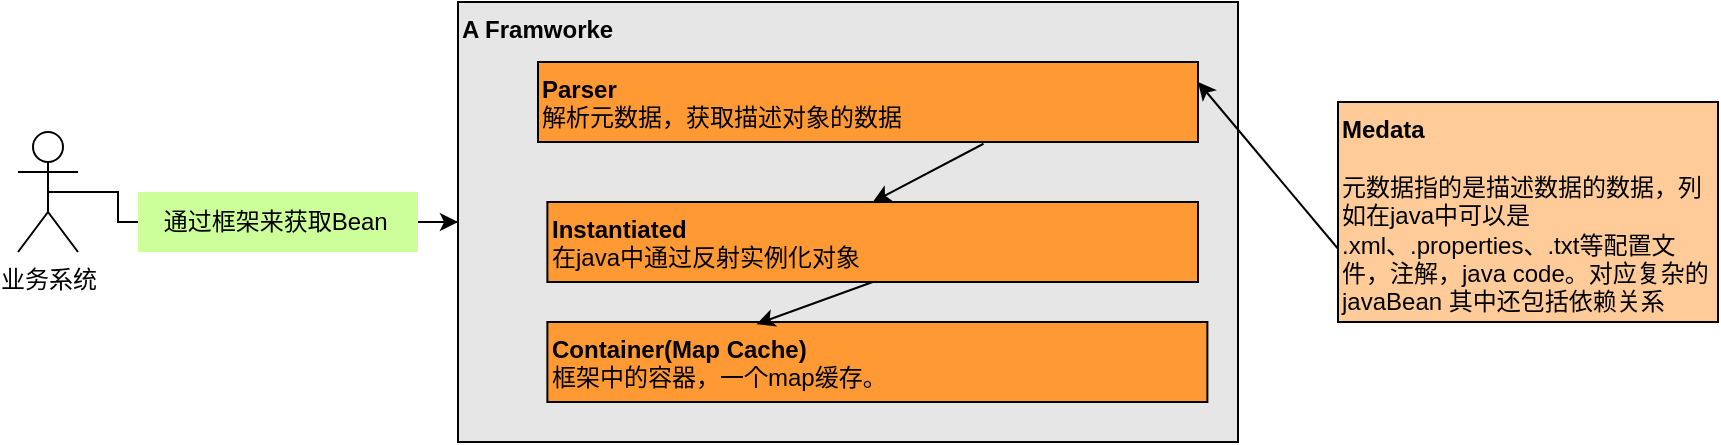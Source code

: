 <mxfile version="20.2.7" type="github">
  <diagram id="TegdglvorsQ1xGJPAm7N" name="Page-1">
    <mxGraphModel dx="942" dy="634" grid="1" gridSize="10" guides="1" tooltips="1" connect="1" arrows="1" fold="1" page="1" pageScale="1" pageWidth="827" pageHeight="1169" math="0" shadow="0">
      <root>
        <mxCell id="0" />
        <mxCell id="1" parent="0" />
        <mxCell id="k0R_6Jwa_f2LtwrwoXMr-1" value="&lt;b&gt;A Framworke&lt;/b&gt;" style="rounded=0;whiteSpace=wrap;html=1;align=left;verticalAlign=top;labelBackgroundColor=none;fillColor=#E6E6E6;" vertex="1" parent="1">
          <mxGeometry x="260" y="185" width="390" height="220" as="geometry" />
        </mxCell>
        <mxCell id="k0R_6Jwa_f2LtwrwoXMr-2" value="&lt;b&gt;Medata&lt;/b&gt;&lt;br&gt;&lt;br&gt;元数据指的是描述数据的数据，列如在java中可以是 .xml、.properties、.txt等配置文件，注解，java code。对应复杂的javaBean 其中还包括依赖关系" style="rounded=0;whiteSpace=wrap;html=1;verticalAlign=top;align=left;labelBackgroundColor=none;fillColor=#FFCC99;" vertex="1" parent="1">
          <mxGeometry x="700" y="235" width="190" height="110" as="geometry" />
        </mxCell>
        <mxCell id="k0R_6Jwa_f2LtwrwoXMr-4" value="&lt;b&gt;Parser&lt;/b&gt;&lt;br&gt;解析元数据，获取描述对象的数据" style="rounded=0;whiteSpace=wrap;html=1;verticalAlign=top;align=left;fillColor=#FF9933;" vertex="1" parent="1">
          <mxGeometry x="300" y="215" width="330" height="40" as="geometry" />
        </mxCell>
        <mxCell id="k0R_6Jwa_f2LtwrwoXMr-21" style="edgeStyle=orthogonalEdgeStyle;rounded=0;orthogonalLoop=1;jettySize=auto;html=1;exitX=0.5;exitY=0.5;exitDx=0;exitDy=0;exitPerimeter=0;entryX=0;entryY=0.5;entryDx=0;entryDy=0;fontSize=12;fontColor=#000000;startArrow=none;" edge="1" parent="1" source="k0R_6Jwa_f2LtwrwoXMr-22" target="k0R_6Jwa_f2LtwrwoXMr-1">
          <mxGeometry relative="1" as="geometry" />
        </mxCell>
        <mxCell id="k0R_6Jwa_f2LtwrwoXMr-6" value="业务系统" style="shape=umlActor;html=1;verticalLabelPosition=bottom;verticalAlign=top;align=center;" vertex="1" parent="1">
          <mxGeometry x="40" y="250" width="30" height="60" as="geometry" />
        </mxCell>
        <mxCell id="k0R_6Jwa_f2LtwrwoXMr-8" value="" style="endArrow=classic;html=1;rounded=0;exitX=0;exitY=0.667;exitDx=0;exitDy=0;exitPerimeter=0;entryX=1;entryY=0.25;entryDx=0;entryDy=0;" edge="1" parent="1" source="k0R_6Jwa_f2LtwrwoXMr-2" target="k0R_6Jwa_f2LtwrwoXMr-4">
          <mxGeometry width="50" height="50" relative="1" as="geometry">
            <mxPoint x="670" y="315" as="sourcePoint" />
            <mxPoint x="720" y="265" as="targetPoint" />
          </mxGeometry>
        </mxCell>
        <mxCell id="k0R_6Jwa_f2LtwrwoXMr-10" value="&lt;b&gt;Container(Map Cache)&lt;/b&gt;&lt;br&gt;框架中的容器，一个map缓存。" style="rounded=0;whiteSpace=wrap;html=1;align=left;verticalAlign=top;labelBackgroundColor=none;fillColor=#FF9933;" vertex="1" parent="1">
          <mxGeometry x="304.69" y="345" width="330" height="40" as="geometry" />
        </mxCell>
        <mxCell id="k0R_6Jwa_f2LtwrwoXMr-11" value="" style="endArrow=classic;html=1;rounded=0;entryX=0.5;entryY=0;entryDx=0;entryDy=0;exitX=0.675;exitY=1.022;exitDx=0;exitDy=0;exitPerimeter=0;" edge="1" parent="1" source="k0R_6Jwa_f2LtwrwoXMr-4" target="k0R_6Jwa_f2LtwrwoXMr-19">
          <mxGeometry width="50" height="50" relative="1" as="geometry">
            <mxPoint x="480" y="245" as="sourcePoint" />
            <mxPoint x="459.995" y="312.5" as="targetPoint" />
          </mxGeometry>
        </mxCell>
        <mxCell id="k0R_6Jwa_f2LtwrwoXMr-19" value="&lt;span style=&quot;font-family: Arial, sans-serif; font-size: 12px; text-align: justify;&quot;&gt;&lt;b style=&quot;font-size: 12px;&quot;&gt;Instantiated&lt;/b&gt;&lt;br style=&quot;font-size: 12px;&quot;&gt;在java中通过反射实例化对象&lt;br style=&quot;font-size: 12px;&quot;&gt;&lt;/span&gt;" style="rounded=0;whiteSpace=wrap;html=1;labelBackgroundColor=none;fontSize=12;fontColor=#000000;strokeColor=#000000;fillColor=#FF9933;align=left;verticalAlign=top;" vertex="1" parent="1">
          <mxGeometry x="304.69" y="285" width="325.31" height="40" as="geometry" />
        </mxCell>
        <mxCell id="k0R_6Jwa_f2LtwrwoXMr-20" value="" style="endArrow=classic;html=1;rounded=0;fontSize=12;fontColor=#000000;exitX=0.5;exitY=1;exitDx=0;exitDy=0;entryX=0.317;entryY=0.027;entryDx=0;entryDy=0;entryPerimeter=0;" edge="1" parent="1" source="k0R_6Jwa_f2LtwrwoXMr-19" target="k0R_6Jwa_f2LtwrwoXMr-10">
          <mxGeometry width="50" height="50" relative="1" as="geometry">
            <mxPoint x="400" y="445" as="sourcePoint" />
            <mxPoint x="450" y="395" as="targetPoint" />
          </mxGeometry>
        </mxCell>
        <mxCell id="k0R_6Jwa_f2LtwrwoXMr-22" value="通过框架来获取Bean&amp;nbsp;" style="text;html=1;align=center;verticalAlign=middle;resizable=0;points=[];autosize=1;strokeColor=none;fillColor=#CCFF99;fontSize=12;fontColor=#000000;" vertex="1" parent="1">
          <mxGeometry x="100" y="280" width="140" height="30" as="geometry" />
        </mxCell>
        <mxCell id="k0R_6Jwa_f2LtwrwoXMr-23" value="" style="edgeStyle=orthogonalEdgeStyle;rounded=0;orthogonalLoop=1;jettySize=auto;html=1;exitX=0.5;exitY=0.5;exitDx=0;exitDy=0;exitPerimeter=0;entryX=0;entryY=0.5;entryDx=0;entryDy=0;fontSize=12;fontColor=#000000;endArrow=none;" edge="1" parent="1" source="k0R_6Jwa_f2LtwrwoXMr-6" target="k0R_6Jwa_f2LtwrwoXMr-22">
          <mxGeometry relative="1" as="geometry">
            <mxPoint x="45" y="270" as="sourcePoint" />
            <mxPoint x="240" y="300" as="targetPoint" />
          </mxGeometry>
        </mxCell>
      </root>
    </mxGraphModel>
  </diagram>
</mxfile>
